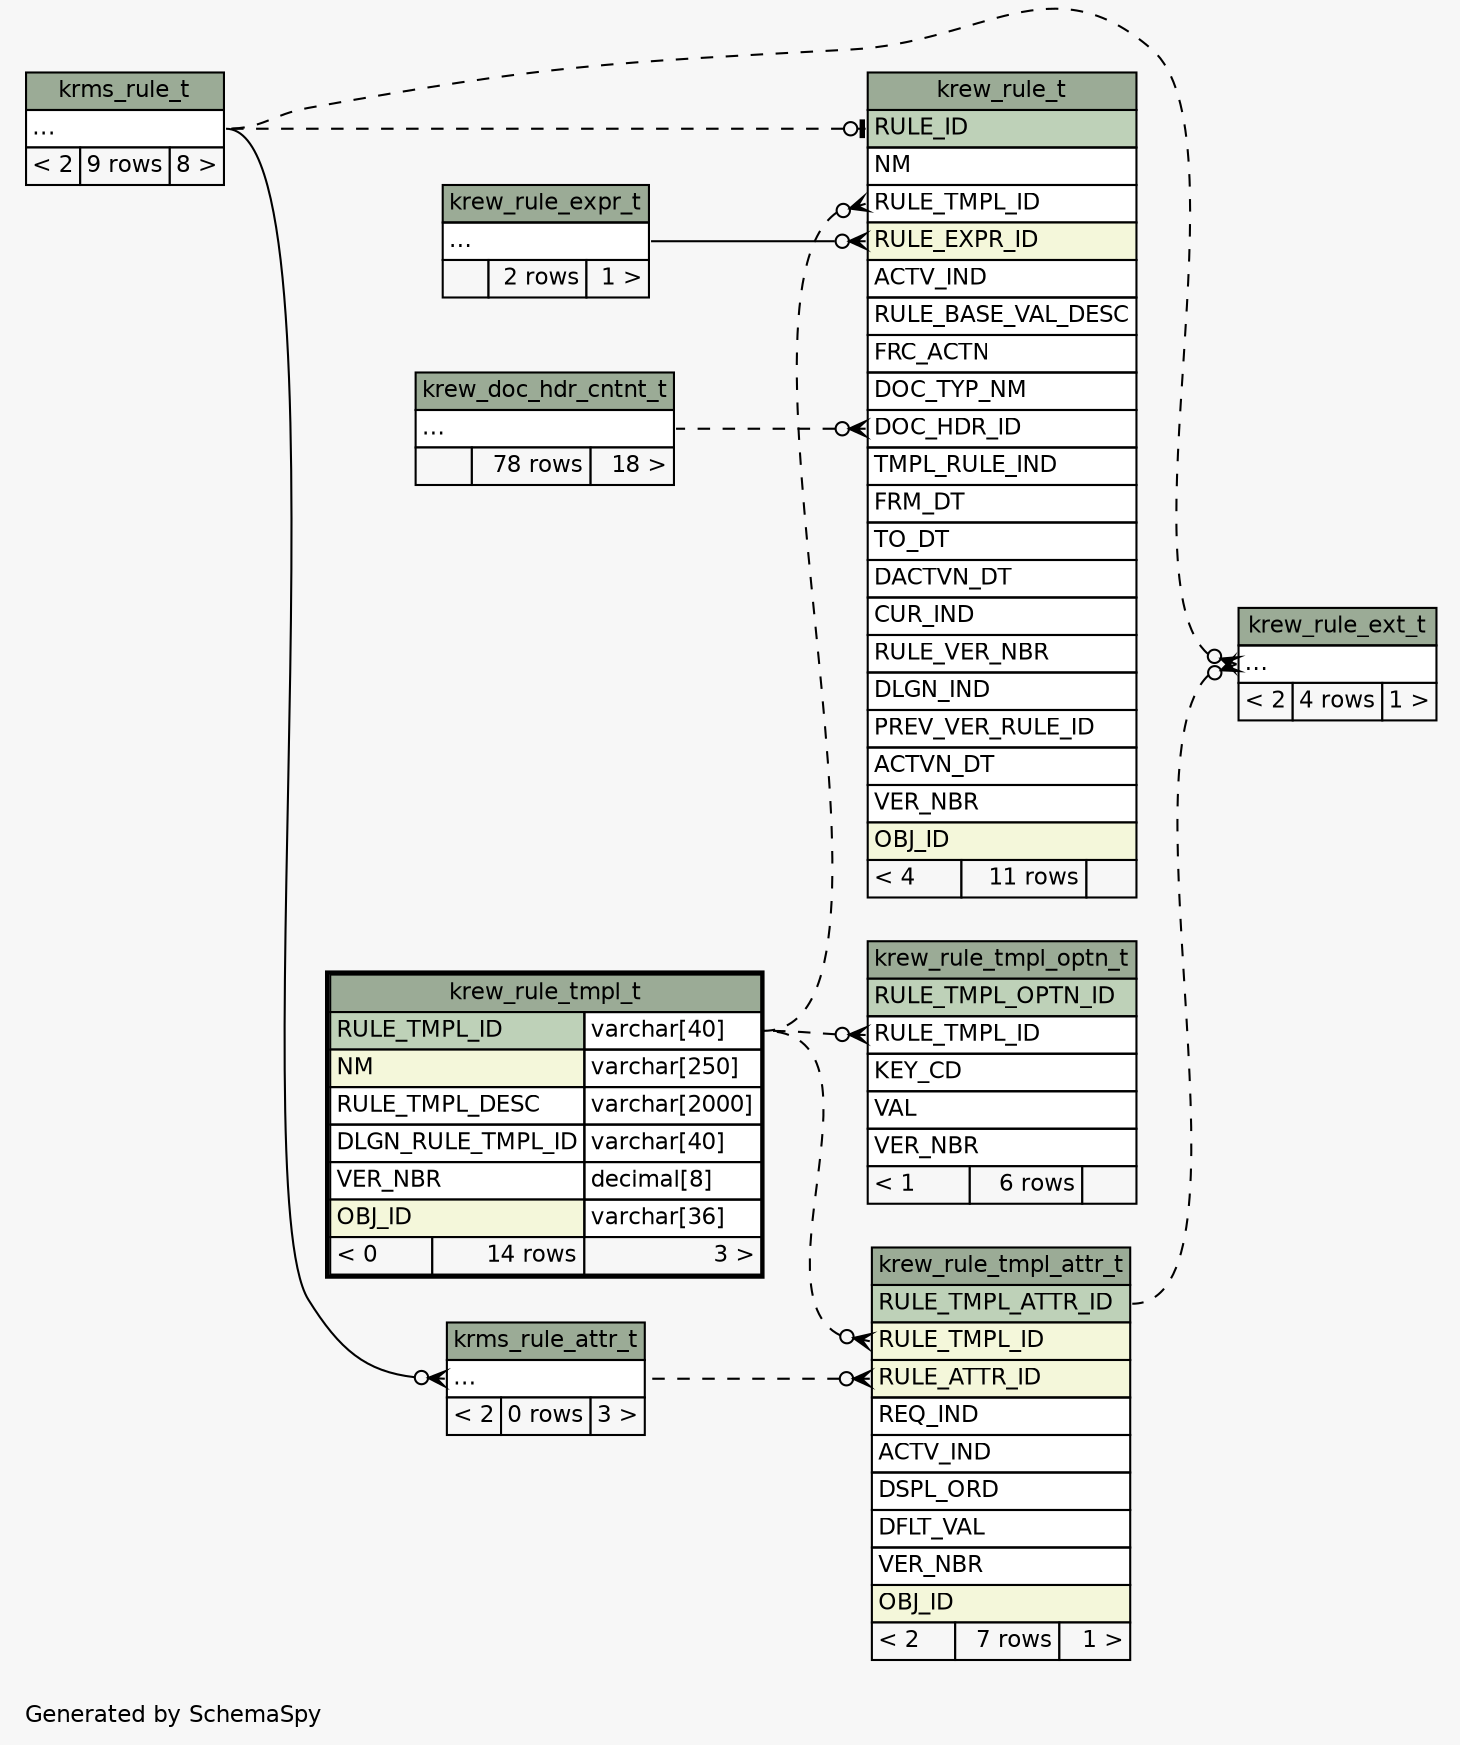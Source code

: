 // dot 2.28.0 on Mac OS X 10.7.2
// SchemaSpy rev 590
digraph "impliedTwoDegreesRelationshipsDiagram" {
  graph [
    rankdir="RL"
    bgcolor="#f7f7f7"
    label="\nGenerated by SchemaSpy"
    labeljust="l"
    nodesep="0.18"
    ranksep="0.46"
    fontname="Helvetica"
    fontsize="11"
  ];
  node [
    fontname="Helvetica"
    fontsize="11"
    shape="plaintext"
  ];
  edge [
    arrowsize="0.8"
  ];
  "krew_rule_ext_t":"elipses":w -> "krms_rule_t":"elipses":e [arrowhead=none dir=back arrowtail=crowodot style=dashed];
  "krew_rule_ext_t":"elipses":w -> "krew_rule_tmpl_attr_t":"RULE_TMPL_ATTR_ID":e [arrowhead=none dir=back arrowtail=crowodot style=dashed];
  "krew_rule_t":"DOC_HDR_ID":w -> "krew_doc_hdr_cntnt_t":"elipses":e [arrowhead=none dir=back arrowtail=crowodot style=dashed];
  "krew_rule_t":"RULE_EXPR_ID":w -> "krew_rule_expr_t":"elipses":e [arrowhead=none dir=back arrowtail=crowodot];
  "krew_rule_t":"RULE_ID":w -> "krms_rule_t":"elipses":e [arrowhead=none dir=back arrowtail=teeodot style=dashed];
  "krew_rule_t":"RULE_TMPL_ID":w -> "krew_rule_tmpl_t":"RULE_TMPL_ID.type":e [arrowhead=none dir=back arrowtail=crowodot style=dashed];
  "krew_rule_tmpl_attr_t":"RULE_ATTR_ID":w -> "krms_rule_attr_t":"elipses":e [arrowhead=none dir=back arrowtail=crowodot style=dashed];
  "krew_rule_tmpl_attr_t":"RULE_TMPL_ID":w -> "krew_rule_tmpl_t":"RULE_TMPL_ID.type":e [arrowhead=none dir=back arrowtail=crowodot style=dashed];
  "krew_rule_tmpl_optn_t":"RULE_TMPL_ID":w -> "krew_rule_tmpl_t":"RULE_TMPL_ID.type":e [arrowhead=none dir=back arrowtail=crowodot style=dashed];
  "krms_rule_attr_t":"elipses":w -> "krms_rule_t":"elipses":e [arrowhead=none dir=back arrowtail=crowodot];
  "krew_doc_hdr_cntnt_t" [
    label=<
    <TABLE BORDER="0" CELLBORDER="1" CELLSPACING="0" BGCOLOR="#ffffff">
      <TR><TD COLSPAN="3" BGCOLOR="#9bab96" ALIGN="CENTER">krew_doc_hdr_cntnt_t</TD></TR>
      <TR><TD PORT="elipses" COLSPAN="3" ALIGN="LEFT">...</TD></TR>
      <TR><TD ALIGN="LEFT" BGCOLOR="#f7f7f7">  </TD><TD ALIGN="RIGHT" BGCOLOR="#f7f7f7">78 rows</TD><TD ALIGN="RIGHT" BGCOLOR="#f7f7f7">18 &gt;</TD></TR>
    </TABLE>>
    URL="krew_doc_hdr_cntnt_t.html"
    tooltip="krew_doc_hdr_cntnt_t"
  ];
  "krew_rule_expr_t" [
    label=<
    <TABLE BORDER="0" CELLBORDER="1" CELLSPACING="0" BGCOLOR="#ffffff">
      <TR><TD COLSPAN="3" BGCOLOR="#9bab96" ALIGN="CENTER">krew_rule_expr_t</TD></TR>
      <TR><TD PORT="elipses" COLSPAN="3" ALIGN="LEFT">...</TD></TR>
      <TR><TD ALIGN="LEFT" BGCOLOR="#f7f7f7">  </TD><TD ALIGN="RIGHT" BGCOLOR="#f7f7f7">2 rows</TD><TD ALIGN="RIGHT" BGCOLOR="#f7f7f7">1 &gt;</TD></TR>
    </TABLE>>
    URL="krew_rule_expr_t.html"
    tooltip="krew_rule_expr_t"
  ];
  "krew_rule_ext_t" [
    label=<
    <TABLE BORDER="0" CELLBORDER="1" CELLSPACING="0" BGCOLOR="#ffffff">
      <TR><TD COLSPAN="3" BGCOLOR="#9bab96" ALIGN="CENTER">krew_rule_ext_t</TD></TR>
      <TR><TD PORT="elipses" COLSPAN="3" ALIGN="LEFT">...</TD></TR>
      <TR><TD ALIGN="LEFT" BGCOLOR="#f7f7f7">&lt; 2</TD><TD ALIGN="RIGHT" BGCOLOR="#f7f7f7">4 rows</TD><TD ALIGN="RIGHT" BGCOLOR="#f7f7f7">1 &gt;</TD></TR>
    </TABLE>>
    URL="krew_rule_ext_t.html"
    tooltip="krew_rule_ext_t"
  ];
  "krew_rule_t" [
    label=<
    <TABLE BORDER="0" CELLBORDER="1" CELLSPACING="0" BGCOLOR="#ffffff">
      <TR><TD COLSPAN="3" BGCOLOR="#9bab96" ALIGN="CENTER">krew_rule_t</TD></TR>
      <TR><TD PORT="RULE_ID" COLSPAN="3" BGCOLOR="#bed1b8" ALIGN="LEFT">RULE_ID</TD></TR>
      <TR><TD PORT="NM" COLSPAN="3" ALIGN="LEFT">NM</TD></TR>
      <TR><TD PORT="RULE_TMPL_ID" COLSPAN="3" ALIGN="LEFT">RULE_TMPL_ID</TD></TR>
      <TR><TD PORT="RULE_EXPR_ID" COLSPAN="3" BGCOLOR="#f4f7da" ALIGN="LEFT">RULE_EXPR_ID</TD></TR>
      <TR><TD PORT="ACTV_IND" COLSPAN="3" ALIGN="LEFT">ACTV_IND</TD></TR>
      <TR><TD PORT="RULE_BASE_VAL_DESC" COLSPAN="3" ALIGN="LEFT">RULE_BASE_VAL_DESC</TD></TR>
      <TR><TD PORT="FRC_ACTN" COLSPAN="3" ALIGN="LEFT">FRC_ACTN</TD></TR>
      <TR><TD PORT="DOC_TYP_NM" COLSPAN="3" ALIGN="LEFT">DOC_TYP_NM</TD></TR>
      <TR><TD PORT="DOC_HDR_ID" COLSPAN="3" ALIGN="LEFT">DOC_HDR_ID</TD></TR>
      <TR><TD PORT="TMPL_RULE_IND" COLSPAN="3" ALIGN="LEFT">TMPL_RULE_IND</TD></TR>
      <TR><TD PORT="FRM_DT" COLSPAN="3" ALIGN="LEFT">FRM_DT</TD></TR>
      <TR><TD PORT="TO_DT" COLSPAN="3" ALIGN="LEFT">TO_DT</TD></TR>
      <TR><TD PORT="DACTVN_DT" COLSPAN="3" ALIGN="LEFT">DACTVN_DT</TD></TR>
      <TR><TD PORT="CUR_IND" COLSPAN="3" ALIGN="LEFT">CUR_IND</TD></TR>
      <TR><TD PORT="RULE_VER_NBR" COLSPAN="3" ALIGN="LEFT">RULE_VER_NBR</TD></TR>
      <TR><TD PORT="DLGN_IND" COLSPAN="3" ALIGN="LEFT">DLGN_IND</TD></TR>
      <TR><TD PORT="PREV_VER_RULE_ID" COLSPAN="3" ALIGN="LEFT">PREV_VER_RULE_ID</TD></TR>
      <TR><TD PORT="ACTVN_DT" COLSPAN="3" ALIGN="LEFT">ACTVN_DT</TD></TR>
      <TR><TD PORT="VER_NBR" COLSPAN="3" ALIGN="LEFT">VER_NBR</TD></TR>
      <TR><TD PORT="OBJ_ID" COLSPAN="3" BGCOLOR="#f4f7da" ALIGN="LEFT">OBJ_ID</TD></TR>
      <TR><TD ALIGN="LEFT" BGCOLOR="#f7f7f7">&lt; 4</TD><TD ALIGN="RIGHT" BGCOLOR="#f7f7f7">11 rows</TD><TD ALIGN="RIGHT" BGCOLOR="#f7f7f7">  </TD></TR>
    </TABLE>>
    URL="krew_rule_t.html"
    tooltip="krew_rule_t"
  ];
  "krew_rule_tmpl_attr_t" [
    label=<
    <TABLE BORDER="0" CELLBORDER="1" CELLSPACING="0" BGCOLOR="#ffffff">
      <TR><TD COLSPAN="3" BGCOLOR="#9bab96" ALIGN="CENTER">krew_rule_tmpl_attr_t</TD></TR>
      <TR><TD PORT="RULE_TMPL_ATTR_ID" COLSPAN="3" BGCOLOR="#bed1b8" ALIGN="LEFT">RULE_TMPL_ATTR_ID</TD></TR>
      <TR><TD PORT="RULE_TMPL_ID" COLSPAN="3" BGCOLOR="#f4f7da" ALIGN="LEFT">RULE_TMPL_ID</TD></TR>
      <TR><TD PORT="RULE_ATTR_ID" COLSPAN="3" BGCOLOR="#f4f7da" ALIGN="LEFT">RULE_ATTR_ID</TD></TR>
      <TR><TD PORT="REQ_IND" COLSPAN="3" ALIGN="LEFT">REQ_IND</TD></TR>
      <TR><TD PORT="ACTV_IND" COLSPAN="3" ALIGN="LEFT">ACTV_IND</TD></TR>
      <TR><TD PORT="DSPL_ORD" COLSPAN="3" ALIGN="LEFT">DSPL_ORD</TD></TR>
      <TR><TD PORT="DFLT_VAL" COLSPAN="3" ALIGN="LEFT">DFLT_VAL</TD></TR>
      <TR><TD PORT="VER_NBR" COLSPAN="3" ALIGN="LEFT">VER_NBR</TD></TR>
      <TR><TD PORT="OBJ_ID" COLSPAN="3" BGCOLOR="#f4f7da" ALIGN="LEFT">OBJ_ID</TD></TR>
      <TR><TD ALIGN="LEFT" BGCOLOR="#f7f7f7">&lt; 2</TD><TD ALIGN="RIGHT" BGCOLOR="#f7f7f7">7 rows</TD><TD ALIGN="RIGHT" BGCOLOR="#f7f7f7">1 &gt;</TD></TR>
    </TABLE>>
    URL="krew_rule_tmpl_attr_t.html"
    tooltip="krew_rule_tmpl_attr_t"
  ];
  "krew_rule_tmpl_optn_t" [
    label=<
    <TABLE BORDER="0" CELLBORDER="1" CELLSPACING="0" BGCOLOR="#ffffff">
      <TR><TD COLSPAN="3" BGCOLOR="#9bab96" ALIGN="CENTER">krew_rule_tmpl_optn_t</TD></TR>
      <TR><TD PORT="RULE_TMPL_OPTN_ID" COLSPAN="3" BGCOLOR="#bed1b8" ALIGN="LEFT">RULE_TMPL_OPTN_ID</TD></TR>
      <TR><TD PORT="RULE_TMPL_ID" COLSPAN="3" ALIGN="LEFT">RULE_TMPL_ID</TD></TR>
      <TR><TD PORT="KEY_CD" COLSPAN="3" ALIGN="LEFT">KEY_CD</TD></TR>
      <TR><TD PORT="VAL" COLSPAN="3" ALIGN="LEFT">VAL</TD></TR>
      <TR><TD PORT="VER_NBR" COLSPAN="3" ALIGN="LEFT">VER_NBR</TD></TR>
      <TR><TD ALIGN="LEFT" BGCOLOR="#f7f7f7">&lt; 1</TD><TD ALIGN="RIGHT" BGCOLOR="#f7f7f7">6 rows</TD><TD ALIGN="RIGHT" BGCOLOR="#f7f7f7">  </TD></TR>
    </TABLE>>
    URL="krew_rule_tmpl_optn_t.html"
    tooltip="krew_rule_tmpl_optn_t"
  ];
  "krew_rule_tmpl_t" [
    label=<
    <TABLE BORDER="2" CELLBORDER="1" CELLSPACING="0" BGCOLOR="#ffffff">
      <TR><TD COLSPAN="3" BGCOLOR="#9bab96" ALIGN="CENTER">krew_rule_tmpl_t</TD></TR>
      <TR><TD PORT="RULE_TMPL_ID" COLSPAN="2" BGCOLOR="#bed1b8" ALIGN="LEFT">RULE_TMPL_ID</TD><TD PORT="RULE_TMPL_ID.type" ALIGN="LEFT">varchar[40]</TD></TR>
      <TR><TD PORT="NM" COLSPAN="2" BGCOLOR="#f4f7da" ALIGN="LEFT">NM</TD><TD PORT="NM.type" ALIGN="LEFT">varchar[250]</TD></TR>
      <TR><TD PORT="RULE_TMPL_DESC" COLSPAN="2" ALIGN="LEFT">RULE_TMPL_DESC</TD><TD PORT="RULE_TMPL_DESC.type" ALIGN="LEFT">varchar[2000]</TD></TR>
      <TR><TD PORT="DLGN_RULE_TMPL_ID" COLSPAN="2" ALIGN="LEFT">DLGN_RULE_TMPL_ID</TD><TD PORT="DLGN_RULE_TMPL_ID.type" ALIGN="LEFT">varchar[40]</TD></TR>
      <TR><TD PORT="VER_NBR" COLSPAN="2" ALIGN="LEFT">VER_NBR</TD><TD PORT="VER_NBR.type" ALIGN="LEFT">decimal[8]</TD></TR>
      <TR><TD PORT="OBJ_ID" COLSPAN="2" BGCOLOR="#f4f7da" ALIGN="LEFT">OBJ_ID</TD><TD PORT="OBJ_ID.type" ALIGN="LEFT">varchar[36]</TD></TR>
      <TR><TD ALIGN="LEFT" BGCOLOR="#f7f7f7">&lt; 0</TD><TD ALIGN="RIGHT" BGCOLOR="#f7f7f7">14 rows</TD><TD ALIGN="RIGHT" BGCOLOR="#f7f7f7">3 &gt;</TD></TR>
    </TABLE>>
    URL="krew_rule_tmpl_t.html"
    tooltip="krew_rule_tmpl_t"
  ];
  "krms_rule_attr_t" [
    label=<
    <TABLE BORDER="0" CELLBORDER="1" CELLSPACING="0" BGCOLOR="#ffffff">
      <TR><TD COLSPAN="3" BGCOLOR="#9bab96" ALIGN="CENTER">krms_rule_attr_t</TD></TR>
      <TR><TD PORT="elipses" COLSPAN="3" ALIGN="LEFT">...</TD></TR>
      <TR><TD ALIGN="LEFT" BGCOLOR="#f7f7f7">&lt; 2</TD><TD ALIGN="RIGHT" BGCOLOR="#f7f7f7">0 rows</TD><TD ALIGN="RIGHT" BGCOLOR="#f7f7f7">3 &gt;</TD></TR>
    </TABLE>>
    URL="krms_rule_attr_t.html"
    tooltip="krms_rule_attr_t"
  ];
  "krms_rule_t" [
    label=<
    <TABLE BORDER="0" CELLBORDER="1" CELLSPACING="0" BGCOLOR="#ffffff">
      <TR><TD COLSPAN="3" BGCOLOR="#9bab96" ALIGN="CENTER">krms_rule_t</TD></TR>
      <TR><TD PORT="elipses" COLSPAN="3" ALIGN="LEFT">...</TD></TR>
      <TR><TD ALIGN="LEFT" BGCOLOR="#f7f7f7">&lt; 2</TD><TD ALIGN="RIGHT" BGCOLOR="#f7f7f7">9 rows</TD><TD ALIGN="RIGHT" BGCOLOR="#f7f7f7">8 &gt;</TD></TR>
    </TABLE>>
    URL="krms_rule_t.html"
    tooltip="krms_rule_t"
  ];
}
